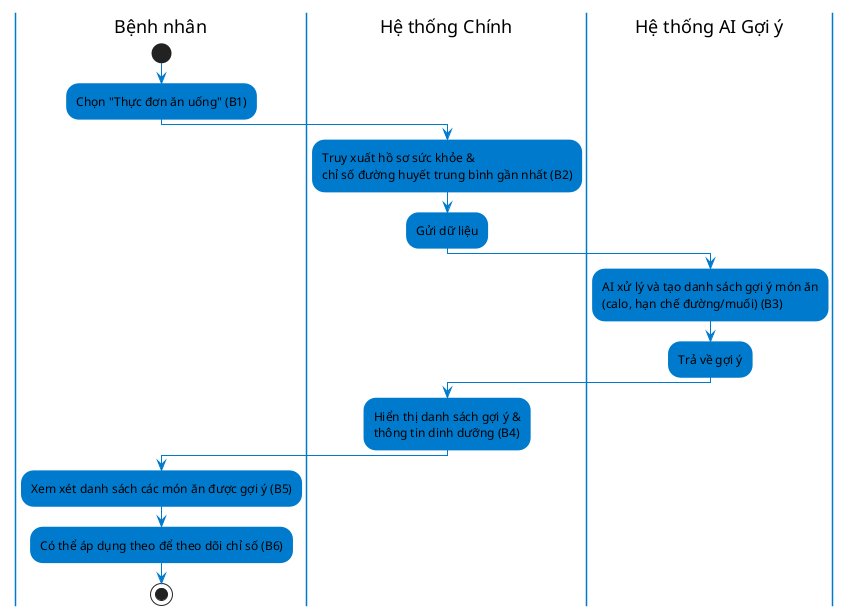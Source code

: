 @startuml
skinparam activity {
  FontName Arial
  BackgroundColor #007ACC
  BorderColor #007ACC
  ArrowColor #007ACC
}
skinparam swimlane {
  BorderColor #007ACC
  BackgroundColor #E6F3FF
}

|Bệnh nhân|
start
:Chọn "Thực đơn ăn uống" (B1);

|Hệ thống Chính|
:Truy xuất hồ sơ sức khỏe & 
chỉ số đường huyết trung bình gần nhất (B2);
:Gửi dữ liệu;

|Hệ thống AI Gợi ý|
:AI xử lý và tạo danh sách gợi ý món ăn
(calo, hạn chế đường/muối) (B3);
:Trả về gợi ý;

|Hệ thống Chính|
:Hiển thị danh sách gợi ý & 
thông tin dinh dưỡng (B4);

|Bệnh nhân|
:Xem xét danh sách các món ăn được gợi ý (B5);
:Có thể áp dụng theo để theo dõi chỉ số (B6);

stop
@enduml